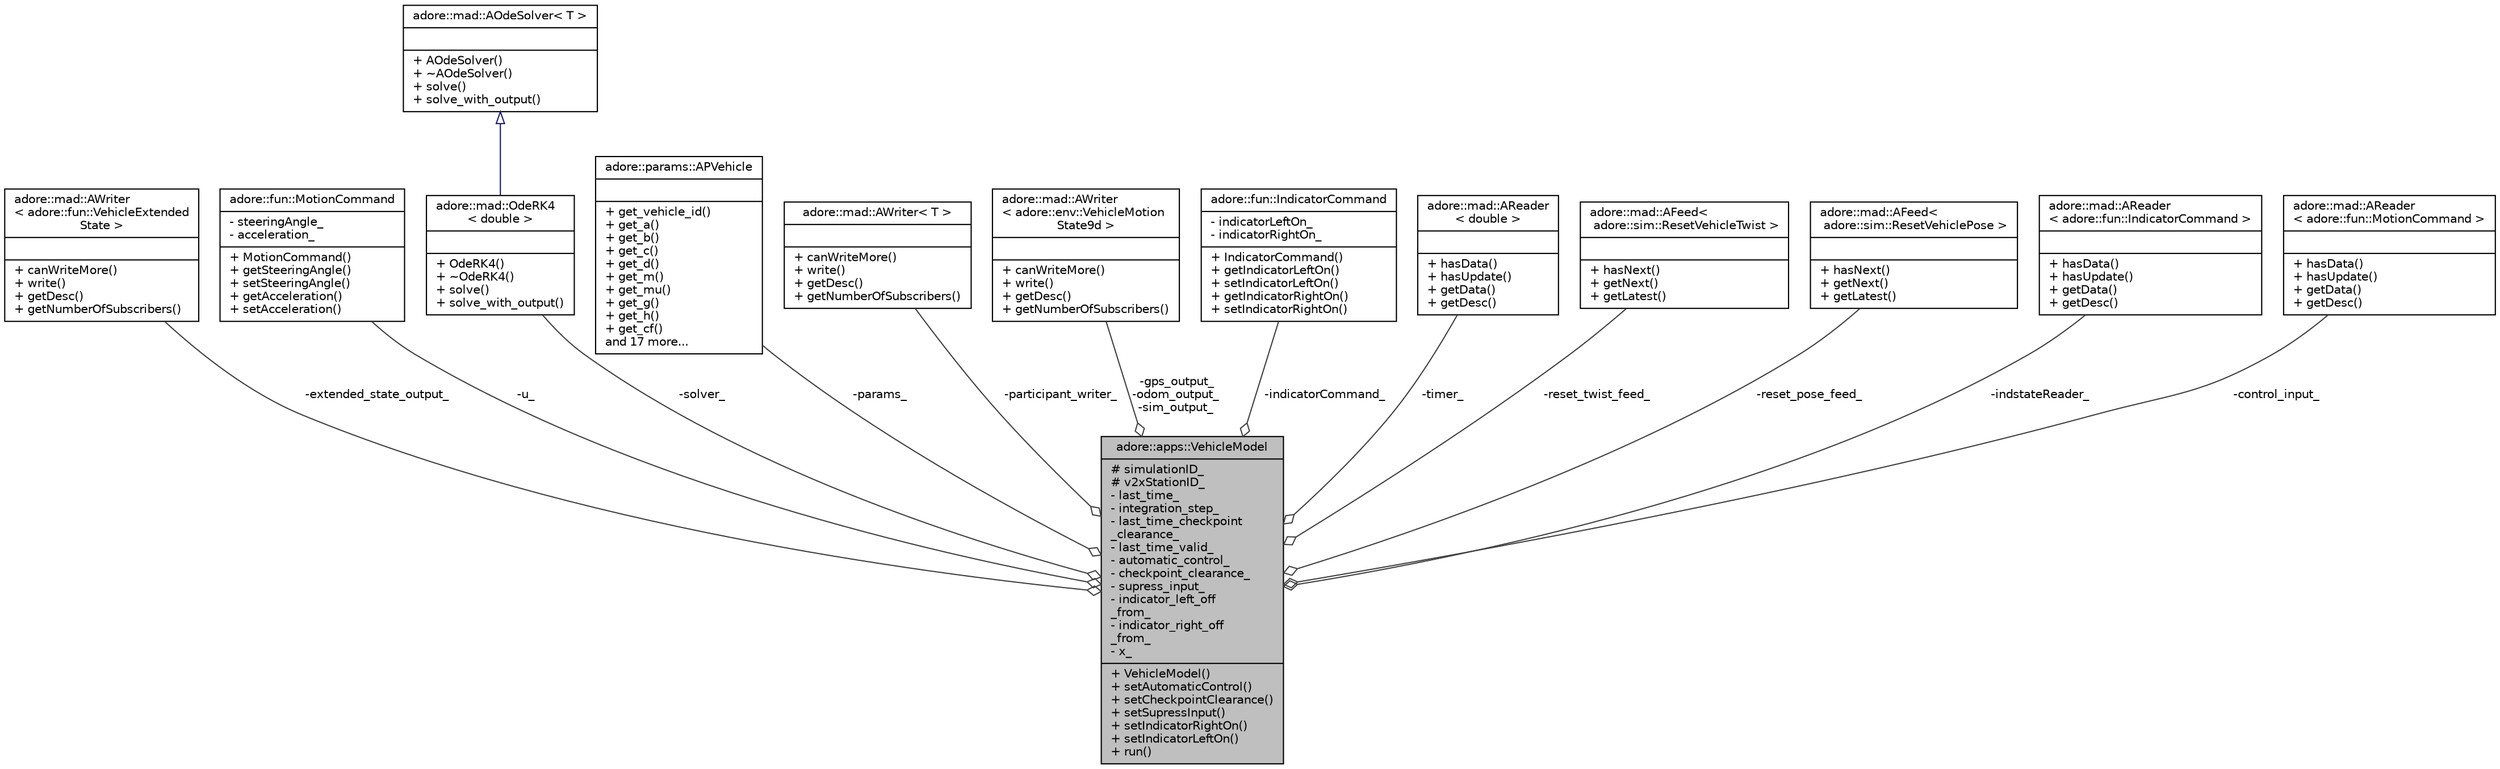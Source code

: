 digraph "adore::apps::VehicleModel"
{
 // LATEX_PDF_SIZE
  edge [fontname="Helvetica",fontsize="10",labelfontname="Helvetica",labelfontsize="10"];
  node [fontname="Helvetica",fontsize="10",shape=record];
  Node1 [label="{adore::apps::VehicleModel\n|# simulationID_\l# v2xStationID_\l- last_time_\l- integration_step_\l- last_time_checkpoint\l_clearance_\l- last_time_valid_\l- automatic_control_\l- checkpoint_clearance_\l- supress_input_\l- indicator_left_off\l_from_\l- indicator_right_off\l_from_\l- x_\l|+ VehicleModel()\l+ setAutomaticControl()\l+ setCheckpointClearance()\l+ setSupressInput()\l+ setIndicatorRightOn()\l+ setIndicatorLeftOn()\l+ run()\l}",height=0.2,width=0.4,color="black", fillcolor="grey75", style="filled", fontcolor="black",tooltip="a vehicle model which can be used in simulations"];
  Node2 -> Node1 [color="grey25",fontsize="10",style="solid",label=" -extended_state_output_" ,arrowhead="odiamond",fontname="Helvetica"];
  Node2 [label="{adore::mad::AWriter\l\< adore::fun::VehicleExtended\lState \>\n||+ canWriteMore()\l+ write()\l+ getDesc()\l+ getNumberOfSubscribers()\l}",height=0.2,width=0.4,color="black", fillcolor="white", style="filled",URL="$classadore_1_1mad_1_1AWriter.html",tooltip=" "];
  Node3 -> Node1 [color="grey25",fontsize="10",style="solid",label=" -u_" ,arrowhead="odiamond",fontname="Helvetica"];
  Node3 [label="{adore::fun::MotionCommand\n|- steeringAngle_\l- acceleration_\l|+ MotionCommand()\l+ getSteeringAngle()\l+ setSteeringAngle()\l+ getAcceleration()\l+ setAcceleration()\l}",height=0.2,width=0.4,color="black", fillcolor="white", style="filled",URL="$classadore_1_1fun_1_1MotionCommand.html",tooltip=" "];
  Node4 -> Node1 [color="grey25",fontsize="10",style="solid",label=" -solver_" ,arrowhead="odiamond",fontname="Helvetica"];
  Node4 [label="{adore::mad::OdeRK4\l\< double \>\n||+ OdeRK4()\l+ ~OdeRK4()\l+ solve()\l+ solve_with_output()\l}",height=0.2,width=0.4,color="black", fillcolor="white", style="filled",URL="$classadore_1_1mad_1_1OdeRK4.html",tooltip=" "];
  Node5 -> Node4 [dir="back",color="midnightblue",fontsize="10",style="solid",arrowtail="onormal",fontname="Helvetica"];
  Node5 [label="{adore::mad::AOdeSolver\< T \>\n||+ AOdeSolver()\l+ ~AOdeSolver()\l+ solve()\l+ solve_with_output()\l}",height=0.2,width=0.4,color="black", fillcolor="white", style="filled",URL="$classadore_1_1mad_1_1AOdeSolver.html",tooltip=" "];
  Node6 -> Node1 [color="grey25",fontsize="10",style="solid",label=" -params_" ,arrowhead="odiamond",fontname="Helvetica"];
  Node6 [label="{adore::params::APVehicle\n||+ get_vehicle_id()\l+ get_a()\l+ get_b()\l+ get_c()\l+ get_d()\l+ get_m()\l+ get_mu()\l+ get_g()\l+ get_h()\l+ get_cf()\land 17 more...\l}",height=0.2,width=0.4,color="black", fillcolor="white", style="filled",URL="$classadore_1_1params_1_1APVehicle.html",tooltip="abstract class for vehicle configuration related paremeters"];
  Node7 -> Node1 [color="grey25",fontsize="10",style="solid",label=" -participant_writer_" ,arrowhead="odiamond",fontname="Helvetica"];
  Node7 [label="{adore::mad::AWriter\< T \>\n||+ canWriteMore()\l+ write()\l+ getDesc()\l+ getNumberOfSubscribers()\l}",height=0.2,width=0.4,color="black", fillcolor="white", style="filled",URL="$classadore_1_1mad_1_1AWriter.html",tooltip=" "];
  Node8 -> Node1 [color="grey25",fontsize="10",style="solid",label=" -gps_output_\n-odom_output_\n-sim_output_" ,arrowhead="odiamond",fontname="Helvetica"];
  Node8 [label="{adore::mad::AWriter\l\< adore::env::VehicleMotion\lState9d \>\n||+ canWriteMore()\l+ write()\l+ getDesc()\l+ getNumberOfSubscribers()\l}",height=0.2,width=0.4,color="black", fillcolor="white", style="filled",URL="$classadore_1_1mad_1_1AWriter.html",tooltip=" "];
  Node9 -> Node1 [color="grey25",fontsize="10",style="solid",label=" -indicatorCommand_" ,arrowhead="odiamond",fontname="Helvetica"];
  Node9 [label="{adore::fun::IndicatorCommand\n|- indicatorLeftOn_\l- indicatorRightOn_\l|+ IndicatorCommand()\l+ getIndicatorLeftOn()\l+ setIndicatorLeftOn()\l+ getIndicatorRightOn()\l+ setIndicatorRightOn()\l}",height=0.2,width=0.4,color="black", fillcolor="white", style="filled",URL="$structadore_1_1fun_1_1IndicatorCommand.html",tooltip=" "];
  Node10 -> Node1 [color="grey25",fontsize="10",style="solid",label=" -timer_" ,arrowhead="odiamond",fontname="Helvetica"];
  Node10 [label="{adore::mad::AReader\l\< double \>\n||+ hasData()\l+ hasUpdate()\l+ getData()\l+ getDesc()\l}",height=0.2,width=0.4,color="black", fillcolor="white", style="filled",URL="$classadore_1_1mad_1_1AReader.html",tooltip=" "];
  Node11 -> Node1 [color="grey25",fontsize="10",style="solid",label=" -reset_twist_feed_" ,arrowhead="odiamond",fontname="Helvetica"];
  Node11 [label="{adore::mad::AFeed\<\l adore::sim::ResetVehicleTwist \>\n||+ hasNext()\l+ getNext()\l+ getLatest()\l}",height=0.2,width=0.4,color="black", fillcolor="white", style="filled",URL="$classadore_1_1mad_1_1AFeed.html",tooltip=" "];
  Node12 -> Node1 [color="grey25",fontsize="10",style="solid",label=" -reset_pose_feed_" ,arrowhead="odiamond",fontname="Helvetica"];
  Node12 [label="{adore::mad::AFeed\<\l adore::sim::ResetVehiclePose \>\n||+ hasNext()\l+ getNext()\l+ getLatest()\l}",height=0.2,width=0.4,color="black", fillcolor="white", style="filled",URL="$classadore_1_1mad_1_1AFeed.html",tooltip=" "];
  Node13 -> Node1 [color="grey25",fontsize="10",style="solid",label=" -indstateReader_" ,arrowhead="odiamond",fontname="Helvetica"];
  Node13 [label="{adore::mad::AReader\l\< adore::fun::IndicatorCommand \>\n||+ hasData()\l+ hasUpdate()\l+ getData()\l+ getDesc()\l}",height=0.2,width=0.4,color="black", fillcolor="white", style="filled",URL="$classadore_1_1mad_1_1AReader.html",tooltip=" "];
  Node14 -> Node1 [color="grey25",fontsize="10",style="solid",label=" -control_input_" ,arrowhead="odiamond",fontname="Helvetica"];
  Node14 [label="{adore::mad::AReader\l\< adore::fun::MotionCommand \>\n||+ hasData()\l+ hasUpdate()\l+ getData()\l+ getDesc()\l}",height=0.2,width=0.4,color="black", fillcolor="white", style="filled",URL="$classadore_1_1mad_1_1AReader.html",tooltip=" "];
}
